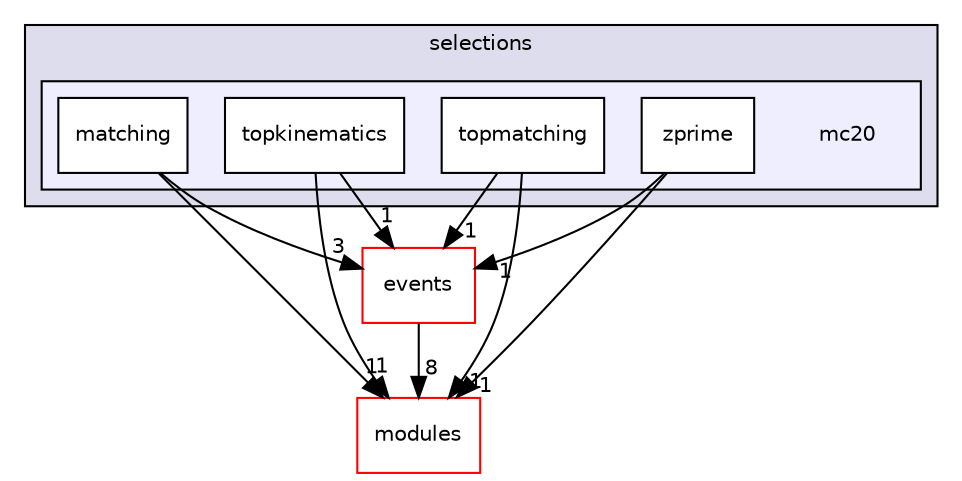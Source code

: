 digraph "mc20" {
  compound=true
  node [ fontsize="10", fontname="Helvetica"];
  edge [ labelfontsize="10", labelfontname="Helvetica"];
  subgraph clusterdir_c11f412861641db89942a5b56163180e {
    graph [ bgcolor="#ddddee", pencolor="black", label="selections" fontname="Helvetica", fontsize="10", URL="dir_c11f412861641db89942a5b56163180e.html"]
  subgraph clusterdir_1a9554541fbc6e429c241ac7d5c16f0d {
    graph [ bgcolor="#eeeeff", pencolor="black", label="" URL="dir_1a9554541fbc6e429c241ac7d5c16f0d.html"];
    dir_1a9554541fbc6e429c241ac7d5c16f0d [shape=plaintext label="mc20"];
    dir_2fd2ca7f263f4e343bb0eefa771eebfe [shape=box label="matching" color="black" fillcolor="white" style="filled" URL="dir_2fd2ca7f263f4e343bb0eefa771eebfe.html"];
    dir_346616408dbfc2550fb46e2bff27386c [shape=box label="topkinematics" color="black" fillcolor="white" style="filled" URL="dir_346616408dbfc2550fb46e2bff27386c.html"];
    dir_80d8a7a7337e4bc07a619775e3842152 [shape=box label="topmatching" color="black" fillcolor="white" style="filled" URL="dir_80d8a7a7337e4bc07a619775e3842152.html"];
    dir_88be5364f73539203ca89dbdb7c5f756 [shape=box label="zprime" color="black" fillcolor="white" style="filled" URL="dir_88be5364f73539203ca89dbdb7c5f756.html"];
  }
  }
  dir_8c49963344259a26845032e86c0550c4 [shape=box label="events" fillcolor="white" style="filled" color="red" URL="dir_8c49963344259a26845032e86c0550c4.html"];
  dir_ee3c23494b4011e6a628e4900ef262df [shape=box label="modules" fillcolor="white" style="filled" color="red" URL="dir_ee3c23494b4011e6a628e4900ef262df.html"];
  dir_346616408dbfc2550fb46e2bff27386c->dir_8c49963344259a26845032e86c0550c4 [headlabel="1", labeldistance=1.5 headhref="dir_000212_000019.html"];
  dir_346616408dbfc2550fb46e2bff27386c->dir_ee3c23494b4011e6a628e4900ef262df [headlabel="1", labeldistance=1.5 headhref="dir_000212_000074.html"];
  dir_80d8a7a7337e4bc07a619775e3842152->dir_8c49963344259a26845032e86c0550c4 [headlabel="1", labeldistance=1.5 headhref="dir_000046_000019.html"];
  dir_80d8a7a7337e4bc07a619775e3842152->dir_ee3c23494b4011e6a628e4900ef262df [headlabel="1", labeldistance=1.5 headhref="dir_000046_000074.html"];
  dir_88be5364f73539203ca89dbdb7c5f756->dir_8c49963344259a26845032e86c0550c4 [headlabel="1", labeldistance=1.5 headhref="dir_000221_000019.html"];
  dir_88be5364f73539203ca89dbdb7c5f756->dir_ee3c23494b4011e6a628e4900ef262df [headlabel="1", labeldistance=1.5 headhref="dir_000221_000074.html"];
  dir_8c49963344259a26845032e86c0550c4->dir_ee3c23494b4011e6a628e4900ef262df [headlabel="8", labeldistance=1.5 headhref="dir_000019_000074.html"];
  dir_2fd2ca7f263f4e343bb0eefa771eebfe->dir_8c49963344259a26845032e86c0550c4 [headlabel="3", labeldistance=1.5 headhref="dir_000045_000019.html"];
  dir_2fd2ca7f263f4e343bb0eefa771eebfe->dir_ee3c23494b4011e6a628e4900ef262df [headlabel="1", labeldistance=1.5 headhref="dir_000045_000074.html"];
}
